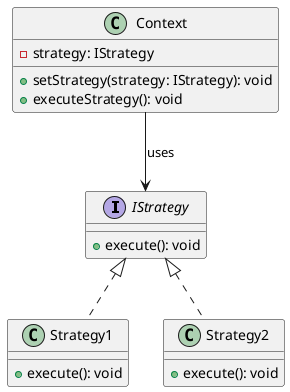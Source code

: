 @startuml StrategyPattern

interface IStrategy {
    +execute(): void
}

class Strategy1 implements IStrategy {
    +execute(): void
}

class Strategy2 implements IStrategy {
    +execute(): void
}

class Context {
    -strategy: IStrategy
    +setStrategy(strategy: IStrategy): void
    +executeStrategy(): void
}

Context --> IStrategy : uses

@enduml
